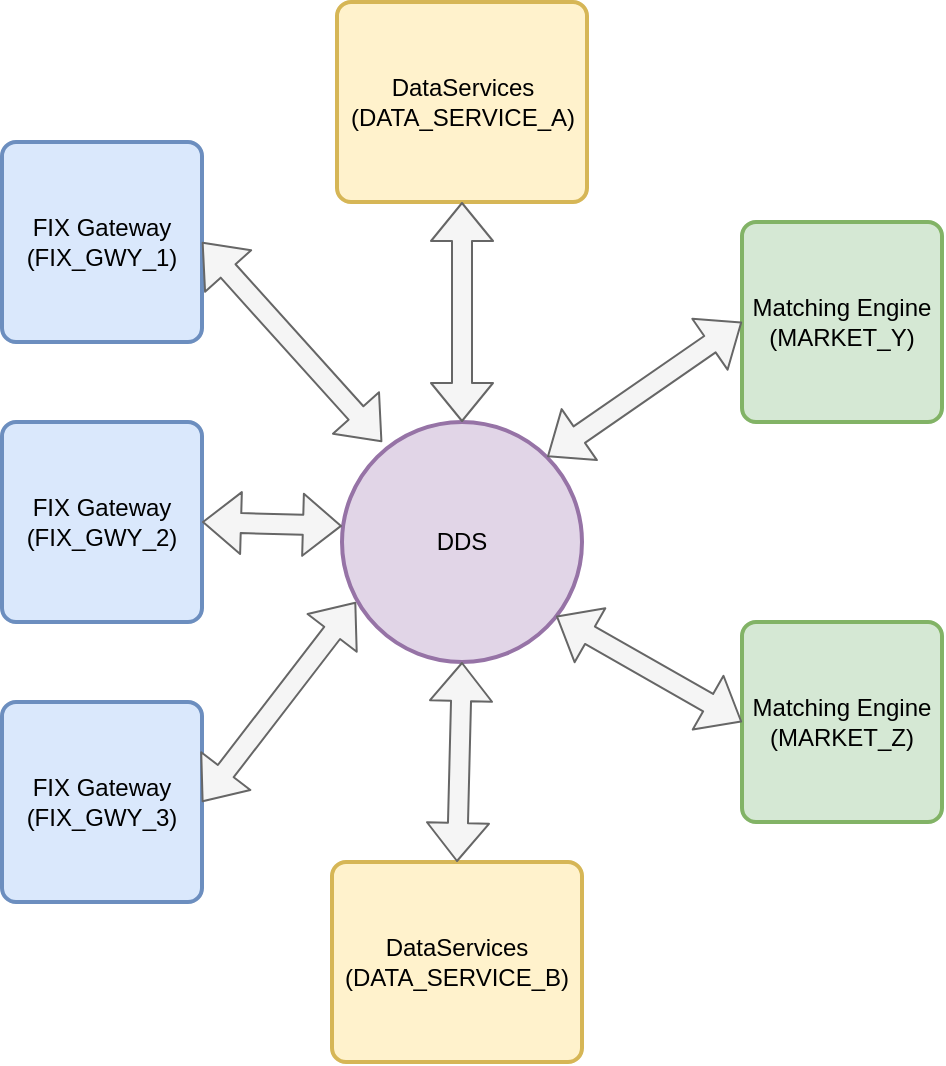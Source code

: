 <mxfile version="13.8.0" type="github">
  <diagram id="8VmWSAlo5kOUJZ9YAHvH" name="Page-1">
    <mxGraphModel dx="1055" dy="666" grid="1" gridSize="10" guides="1" tooltips="1" connect="1" arrows="1" fold="1" page="1" pageScale="1" pageWidth="850" pageHeight="1100" math="0" shadow="0">
      <root>
        <mxCell id="0" />
        <mxCell id="1" parent="0" />
        <mxCell id="v8wEAk8U8-xqyBrO_Rj_-1" value="Matching Engine&lt;br&gt;(MARKET_Y)" style="rounded=1;whiteSpace=wrap;html=1;absoluteArcSize=1;arcSize=14;strokeWidth=2;fillColor=#d5e8d4;strokeColor=#82b366;" parent="1" vertex="1">
          <mxGeometry x="595" y="620" width="100" height="100" as="geometry" />
        </mxCell>
        <mxCell id="v8wEAk8U8-xqyBrO_Rj_-2" value="Matching Engine&lt;br&gt;(MARKET_Z)" style="rounded=1;whiteSpace=wrap;html=1;absoluteArcSize=1;arcSize=14;strokeWidth=2;fillColor=#d5e8d4;strokeColor=#82b366;" parent="1" vertex="1">
          <mxGeometry x="595" y="820" width="100" height="100" as="geometry" />
        </mxCell>
        <mxCell id="v8wEAk8U8-xqyBrO_Rj_-3" value="DataServices&lt;br&gt;(DATA_SERVICE_B)" style="rounded=1;whiteSpace=wrap;html=1;absoluteArcSize=1;arcSize=14;strokeWidth=2;fillColor=#fff2cc;strokeColor=#d6b656;" parent="1" vertex="1">
          <mxGeometry x="390" y="940" width="125" height="100" as="geometry" />
        </mxCell>
        <mxCell id="v8wEAk8U8-xqyBrO_Rj_-4" value="DataServices&lt;br&gt;(DATA_SERVICE_A)" style="rounded=1;whiteSpace=wrap;html=1;absoluteArcSize=1;arcSize=14;strokeWidth=2;fillColor=#fff2cc;strokeColor=#d6b656;" parent="1" vertex="1">
          <mxGeometry x="392.5" y="510" width="125" height="100" as="geometry" />
        </mxCell>
        <mxCell id="v8wEAk8U8-xqyBrO_Rj_-5" value="FIX Gateway&lt;br&gt;(FIX_GWY_1)" style="rounded=1;whiteSpace=wrap;html=1;absoluteArcSize=1;arcSize=14;strokeWidth=2;fillColor=#dae8fc;strokeColor=#6c8ebf;" parent="1" vertex="1">
          <mxGeometry x="225" y="580" width="100" height="100" as="geometry" />
        </mxCell>
        <mxCell id="v8wEAk8U8-xqyBrO_Rj_-6" value="FIX Gateway&lt;br&gt;(FIX_GWY_2)" style="rounded=1;whiteSpace=wrap;html=1;absoluteArcSize=1;arcSize=14;strokeWidth=2;fillColor=#dae8fc;strokeColor=#6c8ebf;" parent="1" vertex="1">
          <mxGeometry x="225" y="720" width="100" height="100" as="geometry" />
        </mxCell>
        <mxCell id="v8wEAk8U8-xqyBrO_Rj_-7" value="FIX Gateway&lt;br&gt;(FIX_GWY_3)" style="rounded=1;whiteSpace=wrap;html=1;absoluteArcSize=1;arcSize=14;strokeWidth=2;fillColor=#dae8fc;strokeColor=#6c8ebf;" parent="1" vertex="1">
          <mxGeometry x="225" y="860" width="100" height="100" as="geometry" />
        </mxCell>
        <mxCell id="v8wEAk8U8-xqyBrO_Rj_-9" value="DDS" style="strokeWidth=2;html=1;shape=mxgraph.flowchart.start_2;whiteSpace=wrap;fillColor=#e1d5e7;strokeColor=#9673a6;" parent="1" vertex="1">
          <mxGeometry x="395" y="720" width="120" height="120" as="geometry" />
        </mxCell>
        <mxCell id="v8wEAk8U8-xqyBrO_Rj_-10" value="" style="shape=flexArrow;endArrow=classic;startArrow=classic;html=1;entryX=0.167;entryY=0.083;entryDx=0;entryDy=0;exitX=1;exitY=0.5;exitDx=0;exitDy=0;entryPerimeter=0;fillColor=#f5f5f5;strokeColor=#666666;" parent="1" source="v8wEAk8U8-xqyBrO_Rj_-5" target="v8wEAk8U8-xqyBrO_Rj_-9" edge="1">
          <mxGeometry width="50" height="50" relative="1" as="geometry">
            <mxPoint x="325" y="649.5" as="sourcePoint" />
            <mxPoint x="445" y="649.5" as="targetPoint" />
          </mxGeometry>
        </mxCell>
        <mxCell id="v8wEAk8U8-xqyBrO_Rj_-11" value="" style="shape=flexArrow;endArrow=classic;startArrow=classic;html=1;entryX=0;entryY=0.433;entryDx=0;entryDy=0;exitX=1;exitY=0.5;exitDx=0;exitDy=0;entryPerimeter=0;fillColor=#f5f5f5;strokeColor=#666666;" parent="1" source="v8wEAk8U8-xqyBrO_Rj_-6" target="v8wEAk8U8-xqyBrO_Rj_-9" edge="1">
          <mxGeometry width="50" height="50" relative="1" as="geometry">
            <mxPoint x="314.96" y="760.04" as="sourcePoint" />
            <mxPoint x="415.0" y="840" as="targetPoint" />
          </mxGeometry>
        </mxCell>
        <mxCell id="v8wEAk8U8-xqyBrO_Rj_-12" value="" style="shape=flexArrow;endArrow=classic;startArrow=classic;html=1;entryX=1;entryY=0.5;entryDx=0;entryDy=0;exitX=0.058;exitY=0.75;exitDx=0;exitDy=0;exitPerimeter=0;fillColor=#f5f5f5;strokeColor=#666666;" parent="1" source="v8wEAk8U8-xqyBrO_Rj_-9" target="v8wEAk8U8-xqyBrO_Rj_-7" edge="1">
          <mxGeometry width="50" height="50" relative="1" as="geometry">
            <mxPoint x="424.96" y="830" as="sourcePoint" />
            <mxPoint x="525" y="909.96" as="targetPoint" />
          </mxGeometry>
        </mxCell>
        <mxCell id="v8wEAk8U8-xqyBrO_Rj_-13" value="" style="shape=flexArrow;endArrow=classic;startArrow=classic;html=1;entryX=0.855;entryY=0.145;entryDx=0;entryDy=0;exitX=0;exitY=0.5;exitDx=0;exitDy=0;entryPerimeter=0;fillColor=#f5f5f5;strokeColor=#666666;" parent="1" source="v8wEAk8U8-xqyBrO_Rj_-1" target="v8wEAk8U8-xqyBrO_Rj_-9" edge="1">
          <mxGeometry width="50" height="50" relative="1" as="geometry">
            <mxPoint x="414.96" y="650.04" as="sourcePoint" />
            <mxPoint x="515" y="730" as="targetPoint" />
          </mxGeometry>
        </mxCell>
        <mxCell id="v8wEAk8U8-xqyBrO_Rj_-14" value="" style="shape=flexArrow;endArrow=classic;startArrow=classic;html=1;entryX=0.892;entryY=0.808;entryDx=0;entryDy=0;exitX=0;exitY=0.5;exitDx=0;exitDy=0;entryPerimeter=0;fillColor=#f5f5f5;strokeColor=#666666;" parent="1" source="v8wEAk8U8-xqyBrO_Rj_-2" target="v8wEAk8U8-xqyBrO_Rj_-9" edge="1">
          <mxGeometry width="50" height="50" relative="1" as="geometry">
            <mxPoint x="592.4" y="840" as="sourcePoint" />
            <mxPoint x="505.0" y="907.4" as="targetPoint" />
          </mxGeometry>
        </mxCell>
        <mxCell id="v8wEAk8U8-xqyBrO_Rj_-17" value="" style="shape=flexArrow;endArrow=classic;startArrow=classic;html=1;exitX=0.5;exitY=1;exitDx=0;exitDy=0;entryX=0.5;entryY=0;entryDx=0;entryDy=0;entryPerimeter=0;fillColor=#f5f5f5;strokeColor=#666666;" parent="1" source="v8wEAk8U8-xqyBrO_Rj_-4" target="v8wEAk8U8-xqyBrO_Rj_-9" edge="1">
          <mxGeometry width="50" height="50" relative="1" as="geometry">
            <mxPoint x="395" y="950" as="sourcePoint" />
            <mxPoint x="397" y="830" as="targetPoint" />
          </mxGeometry>
        </mxCell>
        <mxCell id="v8wEAk8U8-xqyBrO_Rj_-18" value="" style="shape=flexArrow;endArrow=classic;startArrow=classic;html=1;exitX=0.5;exitY=0;exitDx=0;exitDy=0;entryX=0.5;entryY=1;entryDx=0;entryDy=0;entryPerimeter=0;fillColor=#f5f5f5;strokeColor=#666666;" parent="1" source="v8wEAk8U8-xqyBrO_Rj_-3" target="v8wEAk8U8-xqyBrO_Rj_-9" edge="1">
          <mxGeometry width="50" height="50" relative="1" as="geometry">
            <mxPoint x="546" y="950" as="sourcePoint" />
            <mxPoint x="445" y="850" as="targetPoint" />
          </mxGeometry>
        </mxCell>
      </root>
    </mxGraphModel>
  </diagram>
</mxfile>
